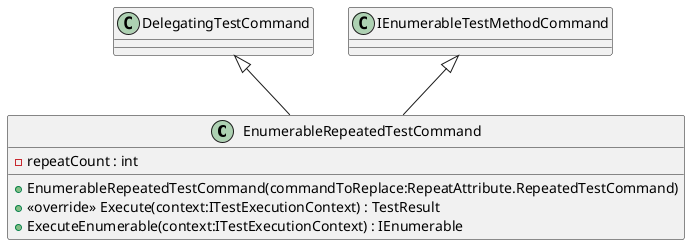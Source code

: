@startuml
class EnumerableRepeatedTestCommand {
    - repeatCount : int
    + EnumerableRepeatedTestCommand(commandToReplace:RepeatAttribute.RepeatedTestCommand)
    + <<override>> Execute(context:ITestExecutionContext) : TestResult
    + ExecuteEnumerable(context:ITestExecutionContext) : IEnumerable
}
DelegatingTestCommand <|-- EnumerableRepeatedTestCommand
IEnumerableTestMethodCommand <|-- EnumerableRepeatedTestCommand
@enduml

